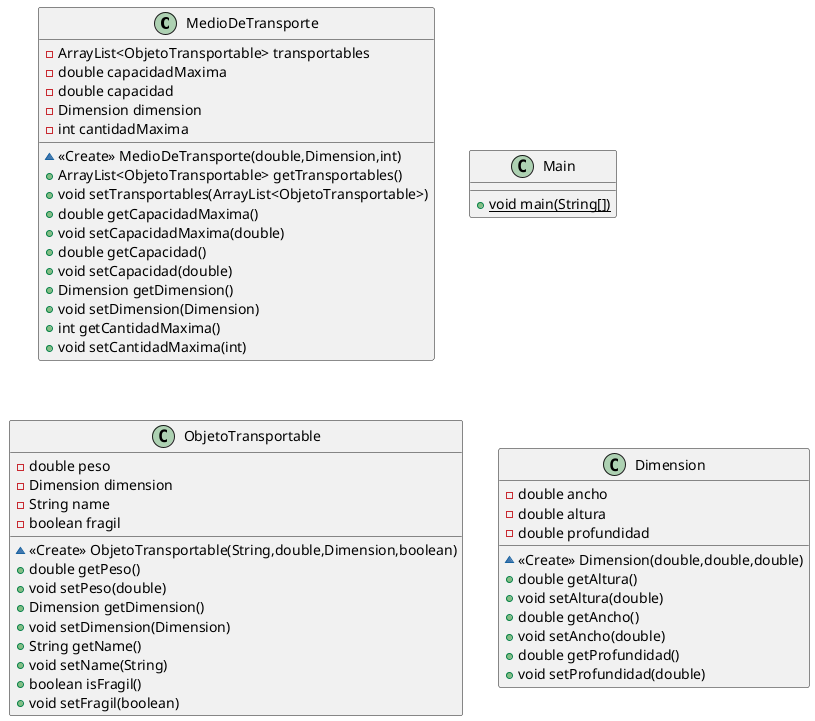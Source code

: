 @startuml
class MedioDeTransporte {
- ArrayList<ObjetoTransportable> transportables
- double capacidadMaxima
- double capacidad
- Dimension dimension
- int cantidadMaxima
~ <<Create>> MedioDeTransporte(double,Dimension,int)
+ ArrayList<ObjetoTransportable> getTransportables()
+ void setTransportables(ArrayList<ObjetoTransportable>)
+ double getCapacidadMaxima()
+ void setCapacidadMaxima(double)
+ double getCapacidad()
+ void setCapacidad(double)
+ Dimension getDimension()
+ void setDimension(Dimension)
+ int getCantidadMaxima()
+ void setCantidadMaxima(int)
}
class Main {
+ {static} void main(String[])
}
class ObjetoTransportable {
- double peso
- Dimension dimension
- String name
- boolean fragil
~ <<Create>> ObjetoTransportable(String,double,Dimension,boolean)
+ double getPeso()
+ void setPeso(double)
+ Dimension getDimension()
+ void setDimension(Dimension)
+ String getName()
+ void setName(String)
+ boolean isFragil()
+ void setFragil(boolean)
}
class Dimension {
- double ancho
- double altura
- double profundidad
~ <<Create>> Dimension(double,double,double)
+ double getAltura()
+ void setAltura(double)
+ double getAncho()
+ void setAncho(double)
+ double getProfundidad()
+ void setProfundidad(double)
}
@enduml